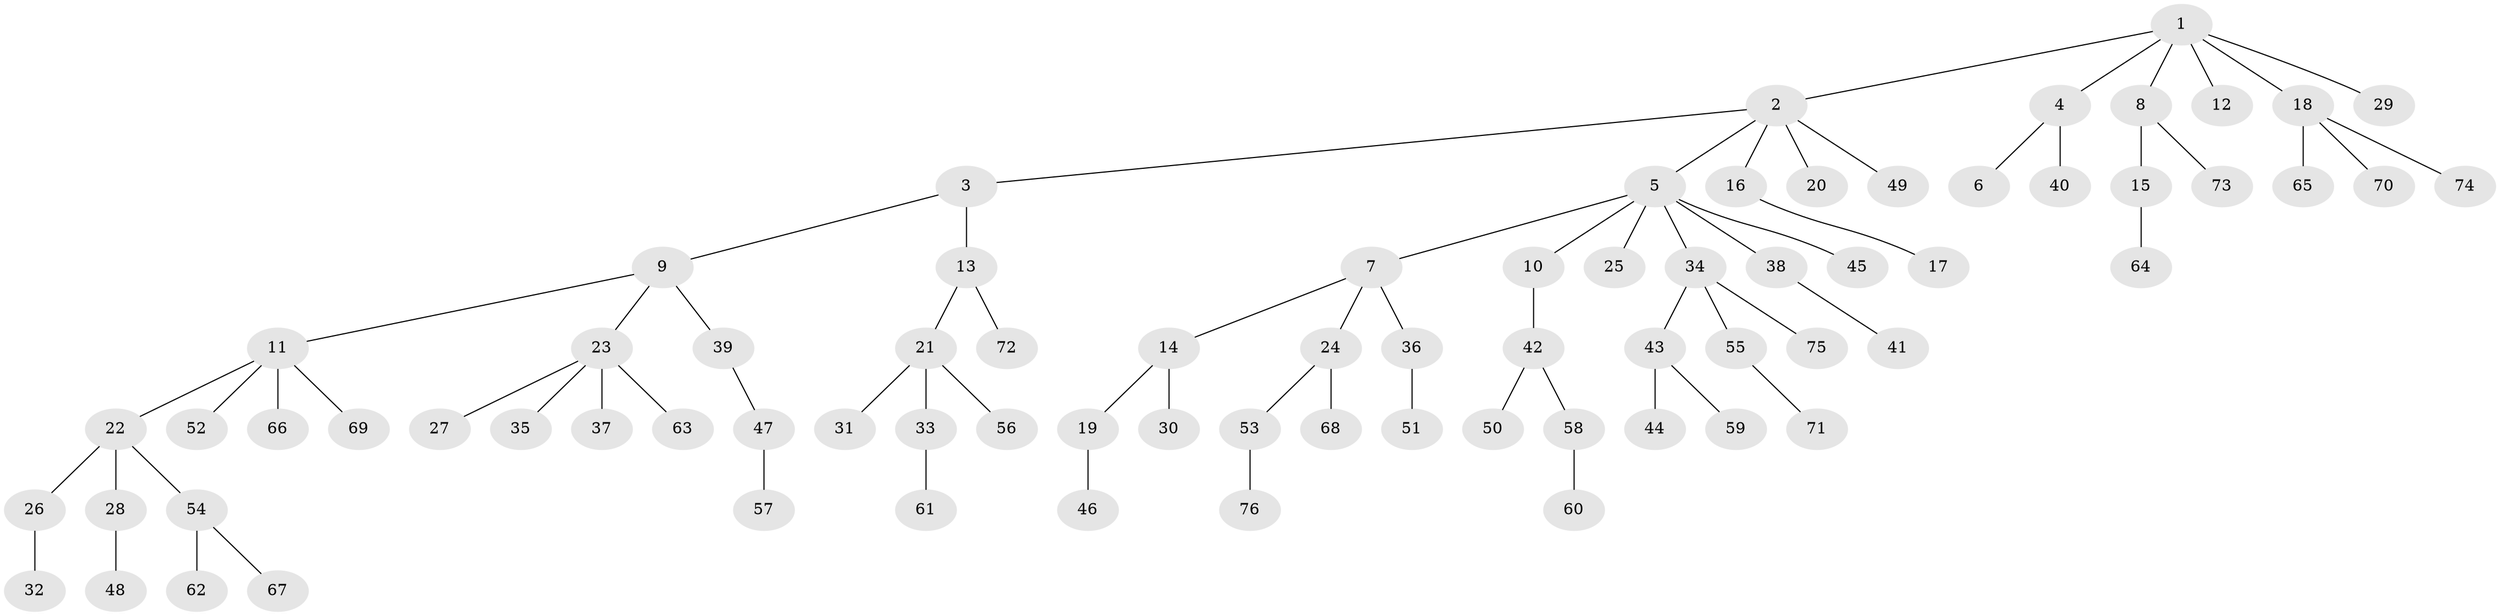 // coarse degree distribution, {5: 0.09615384615384616, 2: 0.1346153846153846, 6: 0.019230769230769232, 3: 0.057692307692307696, 4: 0.07692307692307693, 1: 0.6153846153846154}
// Generated by graph-tools (version 1.1) at 2025/42/03/06/25 10:42:02]
// undirected, 76 vertices, 75 edges
graph export_dot {
graph [start="1"]
  node [color=gray90,style=filled];
  1;
  2;
  3;
  4;
  5;
  6;
  7;
  8;
  9;
  10;
  11;
  12;
  13;
  14;
  15;
  16;
  17;
  18;
  19;
  20;
  21;
  22;
  23;
  24;
  25;
  26;
  27;
  28;
  29;
  30;
  31;
  32;
  33;
  34;
  35;
  36;
  37;
  38;
  39;
  40;
  41;
  42;
  43;
  44;
  45;
  46;
  47;
  48;
  49;
  50;
  51;
  52;
  53;
  54;
  55;
  56;
  57;
  58;
  59;
  60;
  61;
  62;
  63;
  64;
  65;
  66;
  67;
  68;
  69;
  70;
  71;
  72;
  73;
  74;
  75;
  76;
  1 -- 2;
  1 -- 4;
  1 -- 8;
  1 -- 12;
  1 -- 18;
  1 -- 29;
  2 -- 3;
  2 -- 5;
  2 -- 16;
  2 -- 20;
  2 -- 49;
  3 -- 9;
  3 -- 13;
  4 -- 6;
  4 -- 40;
  5 -- 7;
  5 -- 10;
  5 -- 25;
  5 -- 34;
  5 -- 38;
  5 -- 45;
  7 -- 14;
  7 -- 24;
  7 -- 36;
  8 -- 15;
  8 -- 73;
  9 -- 11;
  9 -- 23;
  9 -- 39;
  10 -- 42;
  11 -- 22;
  11 -- 52;
  11 -- 66;
  11 -- 69;
  13 -- 21;
  13 -- 72;
  14 -- 19;
  14 -- 30;
  15 -- 64;
  16 -- 17;
  18 -- 65;
  18 -- 70;
  18 -- 74;
  19 -- 46;
  21 -- 31;
  21 -- 33;
  21 -- 56;
  22 -- 26;
  22 -- 28;
  22 -- 54;
  23 -- 27;
  23 -- 35;
  23 -- 37;
  23 -- 63;
  24 -- 53;
  24 -- 68;
  26 -- 32;
  28 -- 48;
  33 -- 61;
  34 -- 43;
  34 -- 55;
  34 -- 75;
  36 -- 51;
  38 -- 41;
  39 -- 47;
  42 -- 50;
  42 -- 58;
  43 -- 44;
  43 -- 59;
  47 -- 57;
  53 -- 76;
  54 -- 62;
  54 -- 67;
  55 -- 71;
  58 -- 60;
}
